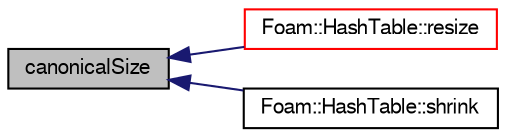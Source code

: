 digraph "canonicalSize"
{
  bgcolor="transparent";
  edge [fontname="FreeSans",fontsize="10",labelfontname="FreeSans",labelfontsize="10"];
  node [fontname="FreeSans",fontsize="10",shape=record];
  rankdir="LR";
  Node1 [label="canonicalSize",height=0.2,width=0.4,color="black", fillcolor="grey75", style="filled" fontcolor="black"];
  Node1 -> Node2 [dir="back",color="midnightblue",fontsize="10",style="solid",fontname="FreeSans"];
  Node2 [label="Foam::HashTable::resize",height=0.2,width=0.4,color="red",URL="$a00959.html#ae697ea15032f01f89988bb8ada677832",tooltip="Resize the hash table for efficiency. "];
  Node1 -> Node3 [dir="back",color="midnightblue",fontsize="10",style="solid",fontname="FreeSans"];
  Node3 [label="Foam::HashTable::shrink",height=0.2,width=0.4,color="black",URL="$a00959.html#a14dbce2ca2fb7da194a2bbc0628fdfed",tooltip="Shrink the allocated table to approx. twice number of elements. "];
}
